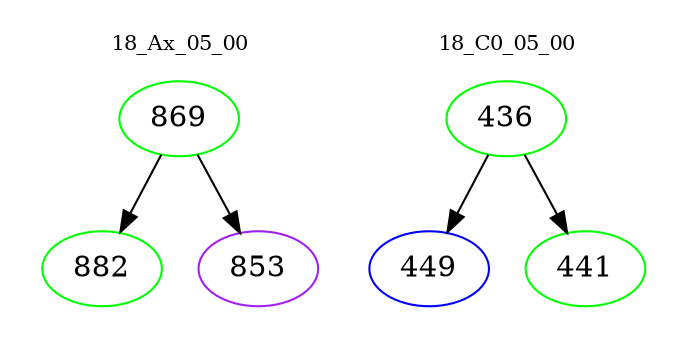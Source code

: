 digraph{
subgraph cluster_0 {
color = white
label = "18_Ax_05_00";
fontsize=10;
T0_869 [label="869", color="green"]
T0_869 -> T0_882 [color="black"]
T0_882 [label="882", color="green"]
T0_869 -> T0_853 [color="black"]
T0_853 [label="853", color="purple"]
}
subgraph cluster_1 {
color = white
label = "18_C0_05_00";
fontsize=10;
T1_436 [label="436", color="green"]
T1_436 -> T1_449 [color="black"]
T1_449 [label="449", color="blue"]
T1_436 -> T1_441 [color="black"]
T1_441 [label="441", color="green"]
}
}
